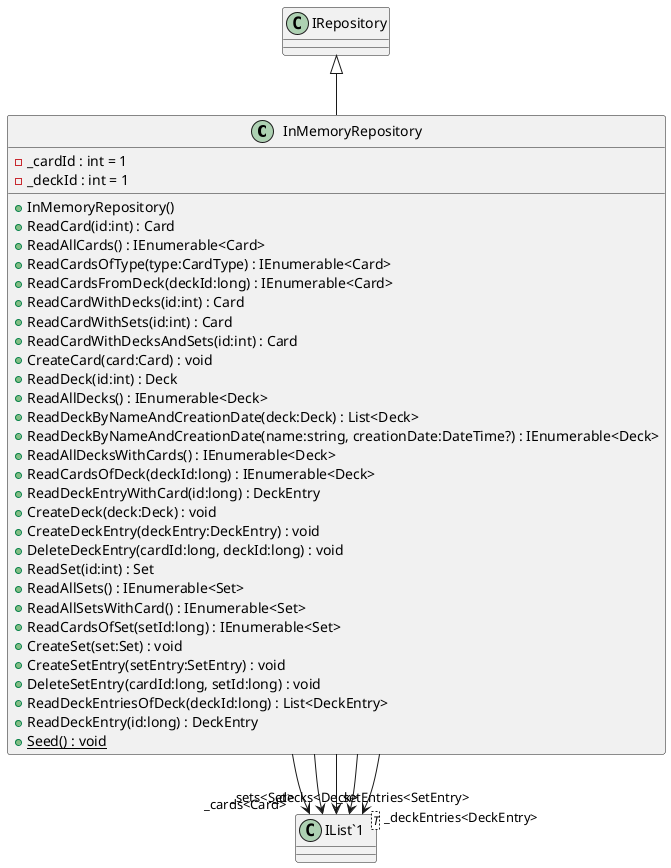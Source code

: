@startuml
class InMemoryRepository {
    - _cardId : int = 1
    - _deckId : int = 1
    + InMemoryRepository()
    + ReadCard(id:int) : Card
    + ReadAllCards() : IEnumerable<Card>
    + ReadCardsOfType(type:CardType) : IEnumerable<Card>
    + ReadCardsFromDeck(deckId:long) : IEnumerable<Card>
    + ReadCardWithDecks(id:int) : Card
    + ReadCardWithSets(id:int) : Card
    + ReadCardWithDecksAndSets(id:int) : Card
    + CreateCard(card:Card) : void
    + ReadDeck(id:int) : Deck
    + ReadAllDecks() : IEnumerable<Deck>
    + ReadDeckByNameAndCreationDate(deck:Deck) : List<Deck>
    + ReadDeckByNameAndCreationDate(name:string, creationDate:DateTime?) : IEnumerable<Deck>
    + ReadAllDecksWithCards() : IEnumerable<Deck>
    + ReadCardsOfDeck(deckId:long) : IEnumerable<Deck>
    + ReadDeckEntryWithCard(id:long) : DeckEntry
    + CreateDeck(deck:Deck) : void
    + CreateDeckEntry(deckEntry:DeckEntry) : void
    + DeleteDeckEntry(cardId:long, deckId:long) : void
    + ReadSet(id:int) : Set
    + ReadAllSets() : IEnumerable<Set>
    + ReadAllSetsWithCard() : IEnumerable<Set>
    + ReadCardsOfSet(setId:long) : IEnumerable<Set>
    + CreateSet(set:Set) : void
    + CreateSetEntry(setEntry:SetEntry) : void
    + DeleteSetEntry(cardId:long, setId:long) : void
    + ReadDeckEntriesOfDeck(deckId:long) : List<DeckEntry>
    + ReadDeckEntry(id:long) : DeckEntry
    + {static} Seed() : void
}
class "IList`1"<T> {
}
IRepository <|-- InMemoryRepository
InMemoryRepository --> "_sets<Set>" "IList`1"
InMemoryRepository --> "_setEntries<SetEntry>" "IList`1"
InMemoryRepository --> "_cards<Card>" "IList`1"
InMemoryRepository --> "_deckEntries<DeckEntry>" "IList`1"
InMemoryRepository --> "_decks<Deck>" "IList`1"
@enduml
